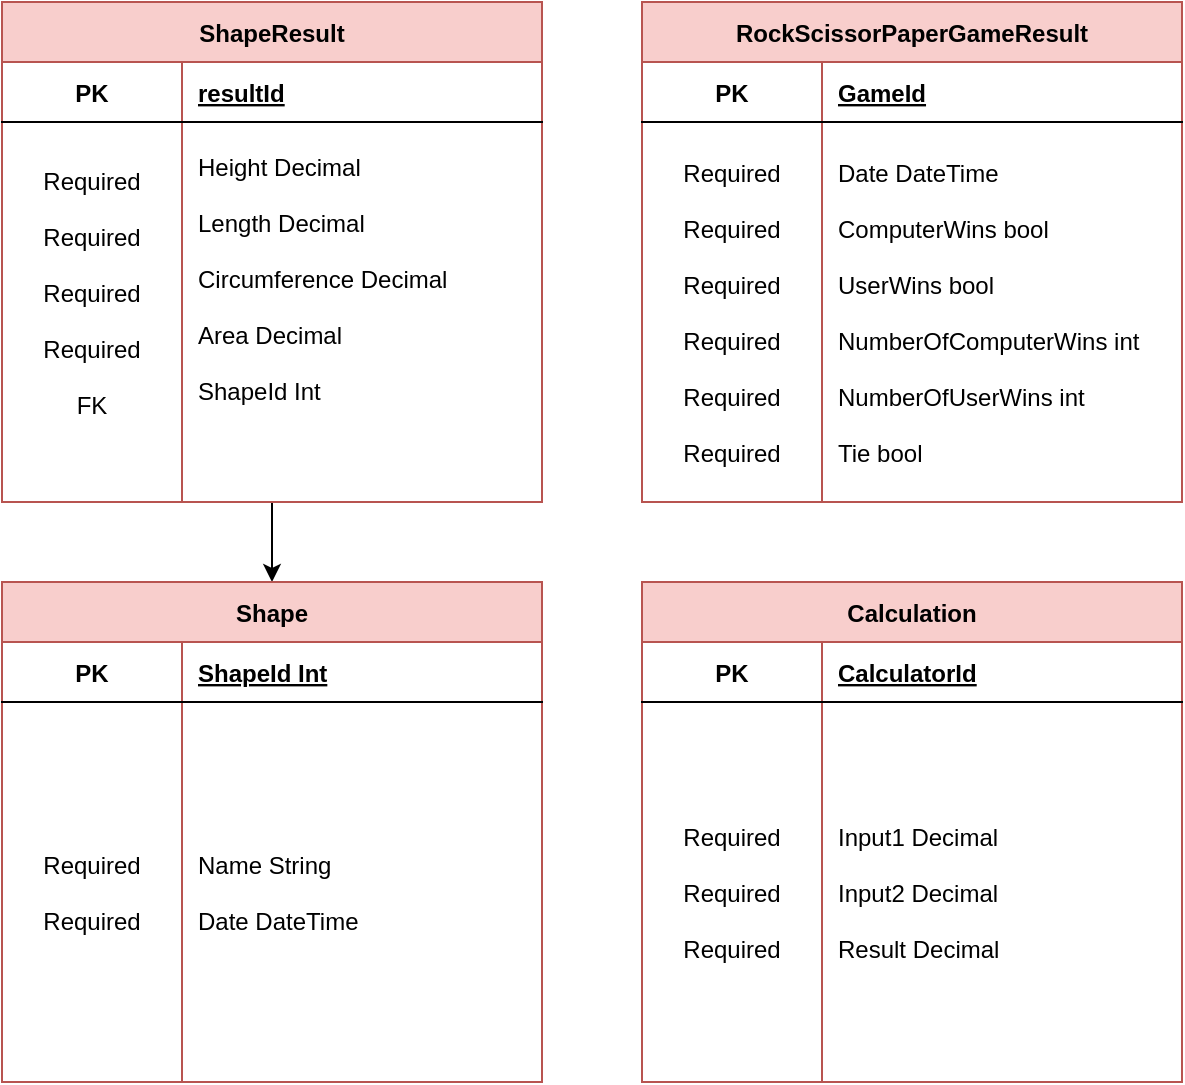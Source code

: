 <mxfile version="20.6.2" type="device"><diagram id="n25lftzC01n3alcy3_S2" name="Sida-1"><mxGraphModel dx="640" dy="863" grid="1" gridSize="10" guides="1" tooltips="1" connect="1" arrows="1" fold="1" page="1" pageScale="1" pageWidth="827" pageHeight="1169" math="0" shadow="0"><root><mxCell id="0"/><mxCell id="1" parent="0"/><mxCell id="q6SKKDD4T3wVvWJob-ZP-19" style="edgeStyle=orthogonalEdgeStyle;rounded=0;orthogonalLoop=1;jettySize=auto;html=1;" edge="1" parent="1" source="OS7sKEbMhiJ--WGNKMLG-3" target="q6SKKDD4T3wVvWJob-ZP-1"><mxGeometry relative="1" as="geometry"/></mxCell><mxCell id="OS7sKEbMhiJ--WGNKMLG-3" value="ShapeResult" style="shape=table;startSize=30;container=1;collapsible=1;childLayout=tableLayout;fixedRows=1;rowLines=0;fontStyle=1;align=center;resizeLast=1;fillColor=#f8cecc;strokeColor=#b85450;" parent="1" vertex="1"><mxGeometry x="40" y="50" width="270" height="250" as="geometry"/></mxCell><mxCell id="OS7sKEbMhiJ--WGNKMLG-4" value="" style="shape=tableRow;horizontal=0;startSize=0;swimlaneHead=0;swimlaneBody=0;fillColor=none;collapsible=0;dropTarget=0;points=[[0,0.5],[1,0.5]];portConstraint=eastwest;top=0;left=0;right=0;bottom=1;" parent="OS7sKEbMhiJ--WGNKMLG-3" vertex="1"><mxGeometry y="30" width="270" height="30" as="geometry"/></mxCell><mxCell id="OS7sKEbMhiJ--WGNKMLG-5" value="PK" style="shape=partialRectangle;connectable=0;fillColor=none;top=0;left=0;bottom=0;right=0;fontStyle=1;overflow=hidden;" parent="OS7sKEbMhiJ--WGNKMLG-4" vertex="1"><mxGeometry width="90" height="30" as="geometry"><mxRectangle width="90" height="30" as="alternateBounds"/></mxGeometry></mxCell><mxCell id="OS7sKEbMhiJ--WGNKMLG-6" value="resultId" style="shape=partialRectangle;connectable=0;fillColor=none;top=0;left=0;bottom=0;right=0;align=left;spacingLeft=6;fontStyle=5;overflow=hidden;" parent="OS7sKEbMhiJ--WGNKMLG-4" vertex="1"><mxGeometry x="90" width="180" height="30" as="geometry"><mxRectangle width="180" height="30" as="alternateBounds"/></mxGeometry></mxCell><mxCell id="OS7sKEbMhiJ--WGNKMLG-7" value="" style="shape=tableRow;horizontal=0;startSize=0;swimlaneHead=0;swimlaneBody=0;fillColor=none;collapsible=0;dropTarget=0;points=[[0,0.5],[1,0.5]];portConstraint=eastwest;top=0;left=0;right=0;bottom=0;" parent="OS7sKEbMhiJ--WGNKMLG-3" vertex="1"><mxGeometry y="60" width="270" height="170" as="geometry"/></mxCell><mxCell id="OS7sKEbMhiJ--WGNKMLG-8" value="Required&#10;&#10;Required&#10;&#10;Required&#10;&#10;Required&#10;&#10;FK" style="shape=partialRectangle;connectable=0;fillColor=none;top=0;left=0;bottom=0;right=0;editable=1;overflow=hidden;" parent="OS7sKEbMhiJ--WGNKMLG-7" vertex="1"><mxGeometry width="90" height="170" as="geometry"><mxRectangle width="90" height="170" as="alternateBounds"/></mxGeometry></mxCell><mxCell id="OS7sKEbMhiJ--WGNKMLG-9" value="Height Decimal&#10;&#10;Length Decimal&#10;&#10;Circumference Decimal&#10;&#10;Area Decimal&#10;&#10;ShapeId Int&#10;" style="shape=partialRectangle;connectable=0;fillColor=none;top=0;left=0;bottom=0;right=0;align=left;spacingLeft=6;overflow=hidden;" parent="OS7sKEbMhiJ--WGNKMLG-7" vertex="1"><mxGeometry x="90" width="180" height="170" as="geometry"><mxRectangle width="180" height="170" as="alternateBounds"/></mxGeometry></mxCell><mxCell id="OS7sKEbMhiJ--WGNKMLG-10" value="" style="shape=tableRow;horizontal=0;startSize=0;swimlaneHead=0;swimlaneBody=0;fillColor=none;collapsible=0;dropTarget=0;points=[[0,0.5],[1,0.5]];portConstraint=eastwest;top=0;left=0;right=0;bottom=0;" parent="OS7sKEbMhiJ--WGNKMLG-3" vertex="1"><mxGeometry y="230" width="270" height="20" as="geometry"/></mxCell><mxCell id="OS7sKEbMhiJ--WGNKMLG-11" value="" style="shape=partialRectangle;connectable=0;fillColor=none;top=0;left=0;bottom=0;right=0;editable=1;overflow=hidden;" parent="OS7sKEbMhiJ--WGNKMLG-10" vertex="1"><mxGeometry width="90" height="20" as="geometry"><mxRectangle width="90" height="20" as="alternateBounds"/></mxGeometry></mxCell><mxCell id="OS7sKEbMhiJ--WGNKMLG-12" value="" style="shape=partialRectangle;connectable=0;fillColor=none;top=0;left=0;bottom=0;right=0;align=left;spacingLeft=6;overflow=hidden;" parent="OS7sKEbMhiJ--WGNKMLG-10" vertex="1"><mxGeometry x="90" width="180" height="20" as="geometry"><mxRectangle width="180" height="20" as="alternateBounds"/></mxGeometry></mxCell><mxCell id="q6SKKDD4T3wVvWJob-ZP-1" value="Shape" style="shape=table;startSize=30;container=1;collapsible=1;childLayout=tableLayout;fixedRows=1;rowLines=0;fontStyle=1;align=center;resizeLast=1;fillColor=#f8cecc;strokeColor=#b85450;" vertex="1" parent="1"><mxGeometry x="40" y="340" width="270" height="250" as="geometry"/></mxCell><mxCell id="q6SKKDD4T3wVvWJob-ZP-2" value="" style="shape=tableRow;horizontal=0;startSize=0;swimlaneHead=0;swimlaneBody=0;fillColor=none;collapsible=0;dropTarget=0;points=[[0,0.5],[1,0.5]];portConstraint=eastwest;top=0;left=0;right=0;bottom=1;" vertex="1" parent="q6SKKDD4T3wVvWJob-ZP-1"><mxGeometry y="30" width="270" height="30" as="geometry"/></mxCell><mxCell id="q6SKKDD4T3wVvWJob-ZP-3" value="PK" style="shape=partialRectangle;connectable=0;fillColor=none;top=0;left=0;bottom=0;right=0;fontStyle=1;overflow=hidden;" vertex="1" parent="q6SKKDD4T3wVvWJob-ZP-2"><mxGeometry width="90" height="30" as="geometry"><mxRectangle width="90" height="30" as="alternateBounds"/></mxGeometry></mxCell><mxCell id="q6SKKDD4T3wVvWJob-ZP-4" value="ShapeId Int" style="shape=partialRectangle;connectable=0;fillColor=none;top=0;left=0;bottom=0;right=0;align=left;spacingLeft=6;fontStyle=5;overflow=hidden;" vertex="1" parent="q6SKKDD4T3wVvWJob-ZP-2"><mxGeometry x="90" width="180" height="30" as="geometry"><mxRectangle width="180" height="30" as="alternateBounds"/></mxGeometry></mxCell><mxCell id="q6SKKDD4T3wVvWJob-ZP-11" value="" style="shape=tableRow;horizontal=0;startSize=0;swimlaneHead=0;swimlaneBody=0;fillColor=none;collapsible=0;dropTarget=0;points=[[0,0.5],[1,0.5]];portConstraint=eastwest;top=0;left=0;right=0;bottom=0;" vertex="1" parent="q6SKKDD4T3wVvWJob-ZP-1"><mxGeometry y="60" width="270" height="190" as="geometry"/></mxCell><mxCell id="q6SKKDD4T3wVvWJob-ZP-12" value="Required&#10; &#10;Required" style="shape=partialRectangle;connectable=0;fillColor=none;top=0;left=0;bottom=0;right=0;editable=1;overflow=hidden;" vertex="1" parent="q6SKKDD4T3wVvWJob-ZP-11"><mxGeometry width="90" height="190" as="geometry"><mxRectangle width="90" height="190" as="alternateBounds"/></mxGeometry></mxCell><mxCell id="q6SKKDD4T3wVvWJob-ZP-13" value="Name String&#10;&#10;Date DateTime" style="shape=partialRectangle;connectable=0;fillColor=none;top=0;left=0;bottom=0;right=0;align=left;spacingLeft=6;overflow=hidden;" vertex="1" parent="q6SKKDD4T3wVvWJob-ZP-11"><mxGeometry x="90" width="180" height="190" as="geometry"><mxRectangle width="180" height="190" as="alternateBounds"/></mxGeometry></mxCell><mxCell id="q6SKKDD4T3wVvWJob-ZP-15" value="" style="shape=tableRow;horizontal=0;startSize=0;swimlaneHead=0;swimlaneBody=0;fillColor=none;collapsible=0;dropTarget=0;points=[[0,0.5],[1,0.5]];portConstraint=eastwest;top=0;left=0;right=0;bottom=0;" vertex="1" parent="1"><mxGeometry x="110" y="490" width="220" height="20" as="geometry"/></mxCell><mxCell id="q6SKKDD4T3wVvWJob-ZP-16" value="" style="shape=partialRectangle;connectable=0;fillColor=none;top=0;left=0;bottom=0;right=0;editable=1;overflow=hidden;" vertex="1" parent="q6SKKDD4T3wVvWJob-ZP-15"><mxGeometry width="30" height="20" as="geometry"><mxRectangle width="30" height="20" as="alternateBounds"/></mxGeometry></mxCell><mxCell id="q6SKKDD4T3wVvWJob-ZP-22" value="RockScissorPaperGameResult" style="shape=table;startSize=30;container=1;collapsible=1;childLayout=tableLayout;fixedRows=1;rowLines=0;fontStyle=1;align=center;resizeLast=1;fillColor=#f8cecc;strokeColor=#b85450;" vertex="1" parent="1"><mxGeometry x="360" y="50" width="270.0" height="250" as="geometry"/></mxCell><mxCell id="q6SKKDD4T3wVvWJob-ZP-23" value="" style="shape=tableRow;horizontal=0;startSize=0;swimlaneHead=0;swimlaneBody=0;fillColor=none;collapsible=0;dropTarget=0;points=[[0,0.5],[1,0.5]];portConstraint=eastwest;top=0;left=0;right=0;bottom=1;" vertex="1" parent="q6SKKDD4T3wVvWJob-ZP-22"><mxGeometry y="30" width="270.0" height="30" as="geometry"/></mxCell><mxCell id="q6SKKDD4T3wVvWJob-ZP-24" value="PK" style="shape=partialRectangle;connectable=0;fillColor=none;top=0;left=0;bottom=0;right=0;fontStyle=1;overflow=hidden;" vertex="1" parent="q6SKKDD4T3wVvWJob-ZP-23"><mxGeometry width="90.0" height="30" as="geometry"><mxRectangle width="90.0" height="30" as="alternateBounds"/></mxGeometry></mxCell><mxCell id="q6SKKDD4T3wVvWJob-ZP-25" value="GameId" style="shape=partialRectangle;connectable=0;fillColor=none;top=0;left=0;bottom=0;right=0;align=left;spacingLeft=6;fontStyle=5;overflow=hidden;" vertex="1" parent="q6SKKDD4T3wVvWJob-ZP-23"><mxGeometry x="90.0" width="180" height="30" as="geometry"><mxRectangle width="180" height="30" as="alternateBounds"/></mxGeometry></mxCell><mxCell id="q6SKKDD4T3wVvWJob-ZP-26" value="" style="shape=tableRow;horizontal=0;startSize=0;swimlaneHead=0;swimlaneBody=0;fillColor=none;collapsible=0;dropTarget=0;points=[[0,0.5],[1,0.5]];portConstraint=eastwest;top=0;left=0;right=0;bottom=0;" vertex="1" parent="q6SKKDD4T3wVvWJob-ZP-22"><mxGeometry y="60" width="270.0" height="190" as="geometry"/></mxCell><mxCell id="q6SKKDD4T3wVvWJob-ZP-27" value="Required&#10;&#10;Required&#10;&#10;Required&#10;&#10;Required&#10;&#10;Required&#10;&#10;Required" style="shape=partialRectangle;connectable=0;fillColor=none;top=0;left=0;bottom=0;right=0;editable=1;overflow=hidden;" vertex="1" parent="q6SKKDD4T3wVvWJob-ZP-26"><mxGeometry width="90.0" height="190" as="geometry"><mxRectangle width="90.0" height="190" as="alternateBounds"/></mxGeometry></mxCell><mxCell id="q6SKKDD4T3wVvWJob-ZP-28" value="Date DateTime&#10;&#10;ComputerWins bool&#10;&#10;UserWins bool&#10;&#10;NumberOfComputerWins int&#10;&#10;NumberOfUserWins int&#10;&#10;Tie bool" style="shape=partialRectangle;connectable=0;fillColor=none;top=0;left=0;bottom=0;right=0;align=left;spacingLeft=6;overflow=hidden;" vertex="1" parent="q6SKKDD4T3wVvWJob-ZP-26"><mxGeometry x="90.0" width="180" height="190" as="geometry"><mxRectangle width="180" height="190" as="alternateBounds"/></mxGeometry></mxCell><mxCell id="q6SKKDD4T3wVvWJob-ZP-29" value="Calculation" style="shape=table;startSize=30;container=1;collapsible=1;childLayout=tableLayout;fixedRows=1;rowLines=0;fontStyle=1;align=center;resizeLast=1;fillColor=#f8cecc;strokeColor=#b85450;" vertex="1" parent="1"><mxGeometry x="360" y="340" width="270.0" height="250" as="geometry"/></mxCell><mxCell id="q6SKKDD4T3wVvWJob-ZP-30" value="" style="shape=tableRow;horizontal=0;startSize=0;swimlaneHead=0;swimlaneBody=0;fillColor=none;collapsible=0;dropTarget=0;points=[[0,0.5],[1,0.5]];portConstraint=eastwest;top=0;left=0;right=0;bottom=1;" vertex="1" parent="q6SKKDD4T3wVvWJob-ZP-29"><mxGeometry y="30" width="270.0" height="30" as="geometry"/></mxCell><mxCell id="q6SKKDD4T3wVvWJob-ZP-31" value="PK" style="shape=partialRectangle;connectable=0;fillColor=none;top=0;left=0;bottom=0;right=0;fontStyle=1;overflow=hidden;" vertex="1" parent="q6SKKDD4T3wVvWJob-ZP-30"><mxGeometry width="90.0" height="30" as="geometry"><mxRectangle width="90.0" height="30" as="alternateBounds"/></mxGeometry></mxCell><mxCell id="q6SKKDD4T3wVvWJob-ZP-32" value="CalculatorId" style="shape=partialRectangle;connectable=0;fillColor=none;top=0;left=0;bottom=0;right=0;align=left;spacingLeft=6;fontStyle=5;overflow=hidden;" vertex="1" parent="q6SKKDD4T3wVvWJob-ZP-30"><mxGeometry x="90.0" width="180" height="30" as="geometry"><mxRectangle width="180" height="30" as="alternateBounds"/></mxGeometry></mxCell><mxCell id="q6SKKDD4T3wVvWJob-ZP-33" value="" style="shape=tableRow;horizontal=0;startSize=0;swimlaneHead=0;swimlaneBody=0;fillColor=none;collapsible=0;dropTarget=0;points=[[0,0.5],[1,0.5]];portConstraint=eastwest;top=0;left=0;right=0;bottom=0;" vertex="1" parent="q6SKKDD4T3wVvWJob-ZP-29"><mxGeometry y="60" width="270.0" height="190" as="geometry"/></mxCell><mxCell id="q6SKKDD4T3wVvWJob-ZP-34" value="Required&#10;&#10;Required&#10;&#10;Required" style="shape=partialRectangle;connectable=0;fillColor=none;top=0;left=0;bottom=0;right=0;editable=1;overflow=hidden;" vertex="1" parent="q6SKKDD4T3wVvWJob-ZP-33"><mxGeometry width="90.0" height="190" as="geometry"><mxRectangle width="90.0" height="190" as="alternateBounds"/></mxGeometry></mxCell><mxCell id="q6SKKDD4T3wVvWJob-ZP-35" value="Input1 Decimal&#10;&#10;Input2 Decimal&#10;&#10;Result Decimal" style="shape=partialRectangle;connectable=0;fillColor=none;top=0;left=0;bottom=0;right=0;align=left;spacingLeft=6;overflow=hidden;" vertex="1" parent="q6SKKDD4T3wVvWJob-ZP-33"><mxGeometry x="90.0" width="180" height="190" as="geometry"><mxRectangle width="180" height="190" as="alternateBounds"/></mxGeometry></mxCell></root></mxGraphModel></diagram></mxfile>